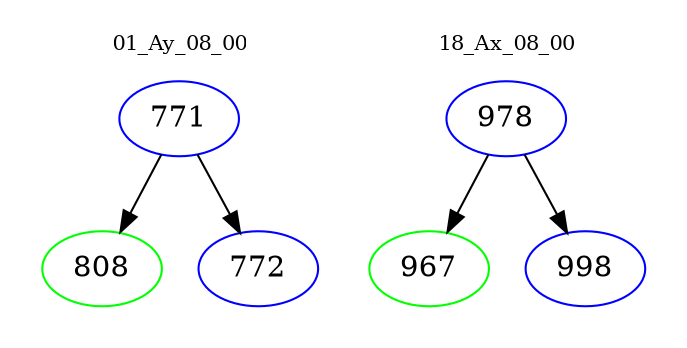 digraph{
subgraph cluster_0 {
color = white
label = "01_Ay_08_00";
fontsize=10;
T0_771 [label="771", color="blue"]
T0_771 -> T0_808 [color="black"]
T0_808 [label="808", color="green"]
T0_771 -> T0_772 [color="black"]
T0_772 [label="772", color="blue"]
}
subgraph cluster_1 {
color = white
label = "18_Ax_08_00";
fontsize=10;
T1_978 [label="978", color="blue"]
T1_978 -> T1_967 [color="black"]
T1_967 [label="967", color="green"]
T1_978 -> T1_998 [color="black"]
T1_998 [label="998", color="blue"]
}
}
